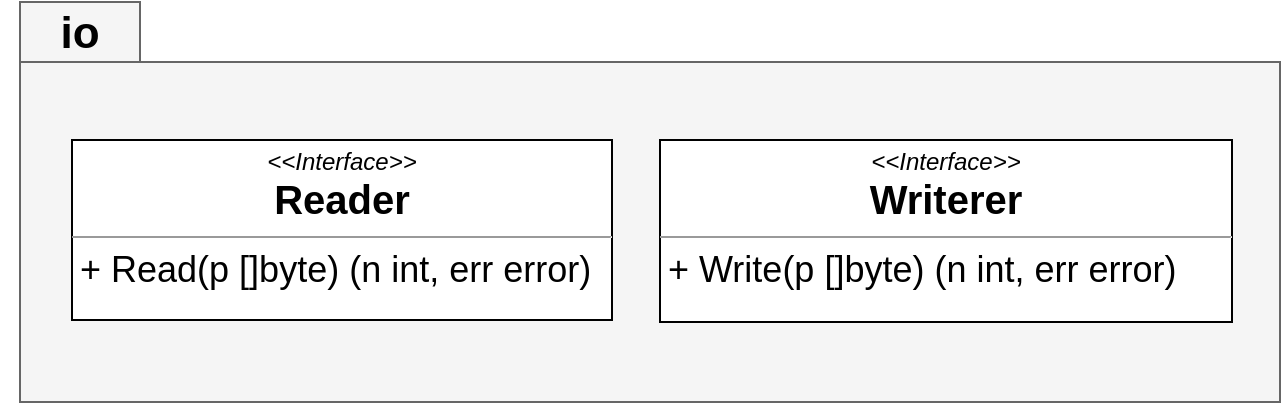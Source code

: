 <mxfile version="16.1.0" type="github">
  <diagram id="379cGoouO3vM-EUqnXvb" name="第 1 页">
    <mxGraphModel dx="1426" dy="746" grid="1" gridSize="10" guides="1" tooltips="1" connect="1" arrows="1" fold="1" page="1" pageScale="1" pageWidth="1169" pageHeight="827" math="0" shadow="0">
      <root>
        <mxCell id="0" />
        <mxCell id="1" parent="0" />
        <mxCell id="0oxHQ4C9Kb4viyRpe7lw-2" value="" style="shape=folder;fontStyle=1;spacingTop=10;tabWidth=60;tabHeight=30;tabPosition=left;html=1;fillColor=#f5f5f5;fontColor=#333333;strokeColor=#666666;" vertex="1" parent="1">
          <mxGeometry x="260" y="170" width="630" height="200" as="geometry" />
        </mxCell>
        <mxCell id="0oxHQ4C9Kb4viyRpe7lw-3" value="&lt;p style=&quot;margin: 0px ; margin-top: 4px ; text-align: center&quot;&gt;&lt;i&gt;&amp;lt;&amp;lt;Interface&amp;gt;&amp;gt;&lt;/i&gt;&lt;br&gt;&lt;b&gt;&lt;font style=&quot;font-size: 20px&quot;&gt;Reader&lt;/font&gt;&lt;/b&gt;&lt;/p&gt;&lt;hr size=&quot;1&quot;&gt;&lt;p style=&quot;margin: 0px 0px 0px 4px ; font-size: 18px&quot;&gt;&lt;font style=&quot;font-size: 18px&quot;&gt;+&amp;nbsp;&lt;/font&gt;&lt;font style=&quot;font-size: 18px&quot;&gt;Read(p []byte) (n int, err error)&lt;/font&gt;&lt;/p&gt;" style="verticalAlign=top;align=left;overflow=fill;fontSize=12;fontFamily=Helvetica;html=1;" vertex="1" parent="1">
          <mxGeometry x="286" y="239" width="270" height="90" as="geometry" />
        </mxCell>
        <mxCell id="0oxHQ4C9Kb4viyRpe7lw-4" value="io" style="text;align=center;fontStyle=1;verticalAlign=middle;spacingLeft=3;spacingRight=3;strokeColor=none;rotatable=0;points=[[0,0.5],[1,0.5]];portConstraint=eastwest;fontSize=22;" vertex="1" parent="1">
          <mxGeometry x="250" y="170" width="80" height="26" as="geometry" />
        </mxCell>
        <mxCell id="0oxHQ4C9Kb4viyRpe7lw-5" value="&lt;p style=&quot;margin: 0px ; margin-top: 4px ; text-align: center&quot;&gt;&lt;i&gt;&amp;lt;&amp;lt;Interface&amp;gt;&amp;gt;&lt;/i&gt;&lt;br&gt;&lt;b&gt;&lt;font style=&quot;font-size: 20px&quot;&gt;Writerer&lt;/font&gt;&lt;/b&gt;&lt;/p&gt;&lt;hr size=&quot;1&quot;&gt;&lt;p style=&quot;margin: 0px 0px 0px 4px ; font-size: 18px&quot;&gt;&lt;font style=&quot;font-size: 18px&quot;&gt;+ Write&lt;/font&gt;&lt;font style=&quot;font-size: 18px&quot;&gt;(p []byte) (n int, err error)&lt;/font&gt;&lt;/p&gt;" style="verticalAlign=top;align=left;overflow=fill;fontSize=12;fontFamily=Helvetica;html=1;" vertex="1" parent="1">
          <mxGeometry x="580" y="239" width="286" height="91" as="geometry" />
        </mxCell>
      </root>
    </mxGraphModel>
  </diagram>
</mxfile>
